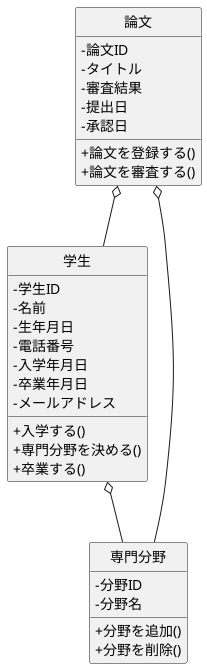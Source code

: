 @startuml Web論文システムクラス図
skinparam classAttributeIconSize 0
hide circle

class 学生 {
 -学生ID
 -名前
 -生年月日
 -電話番号
 -入学年月日
 -卒業年月日
 -メールアドレス
 +入学する()
 +専門分野を決める()
 +卒業する()
}

class 専門分野 {
 -分野ID
 -分野名

 +分野を追加()
 +分野を削除()
}

class 論文 {
 -論文ID
 -タイトル
 -審査結果
 -提出日
 -承認日

 +論文を登録する()
 +論文を審査する()
}

学生 o-- 専門分野
論文 o-- 学生
論文 o-- 専門分野

@enduml